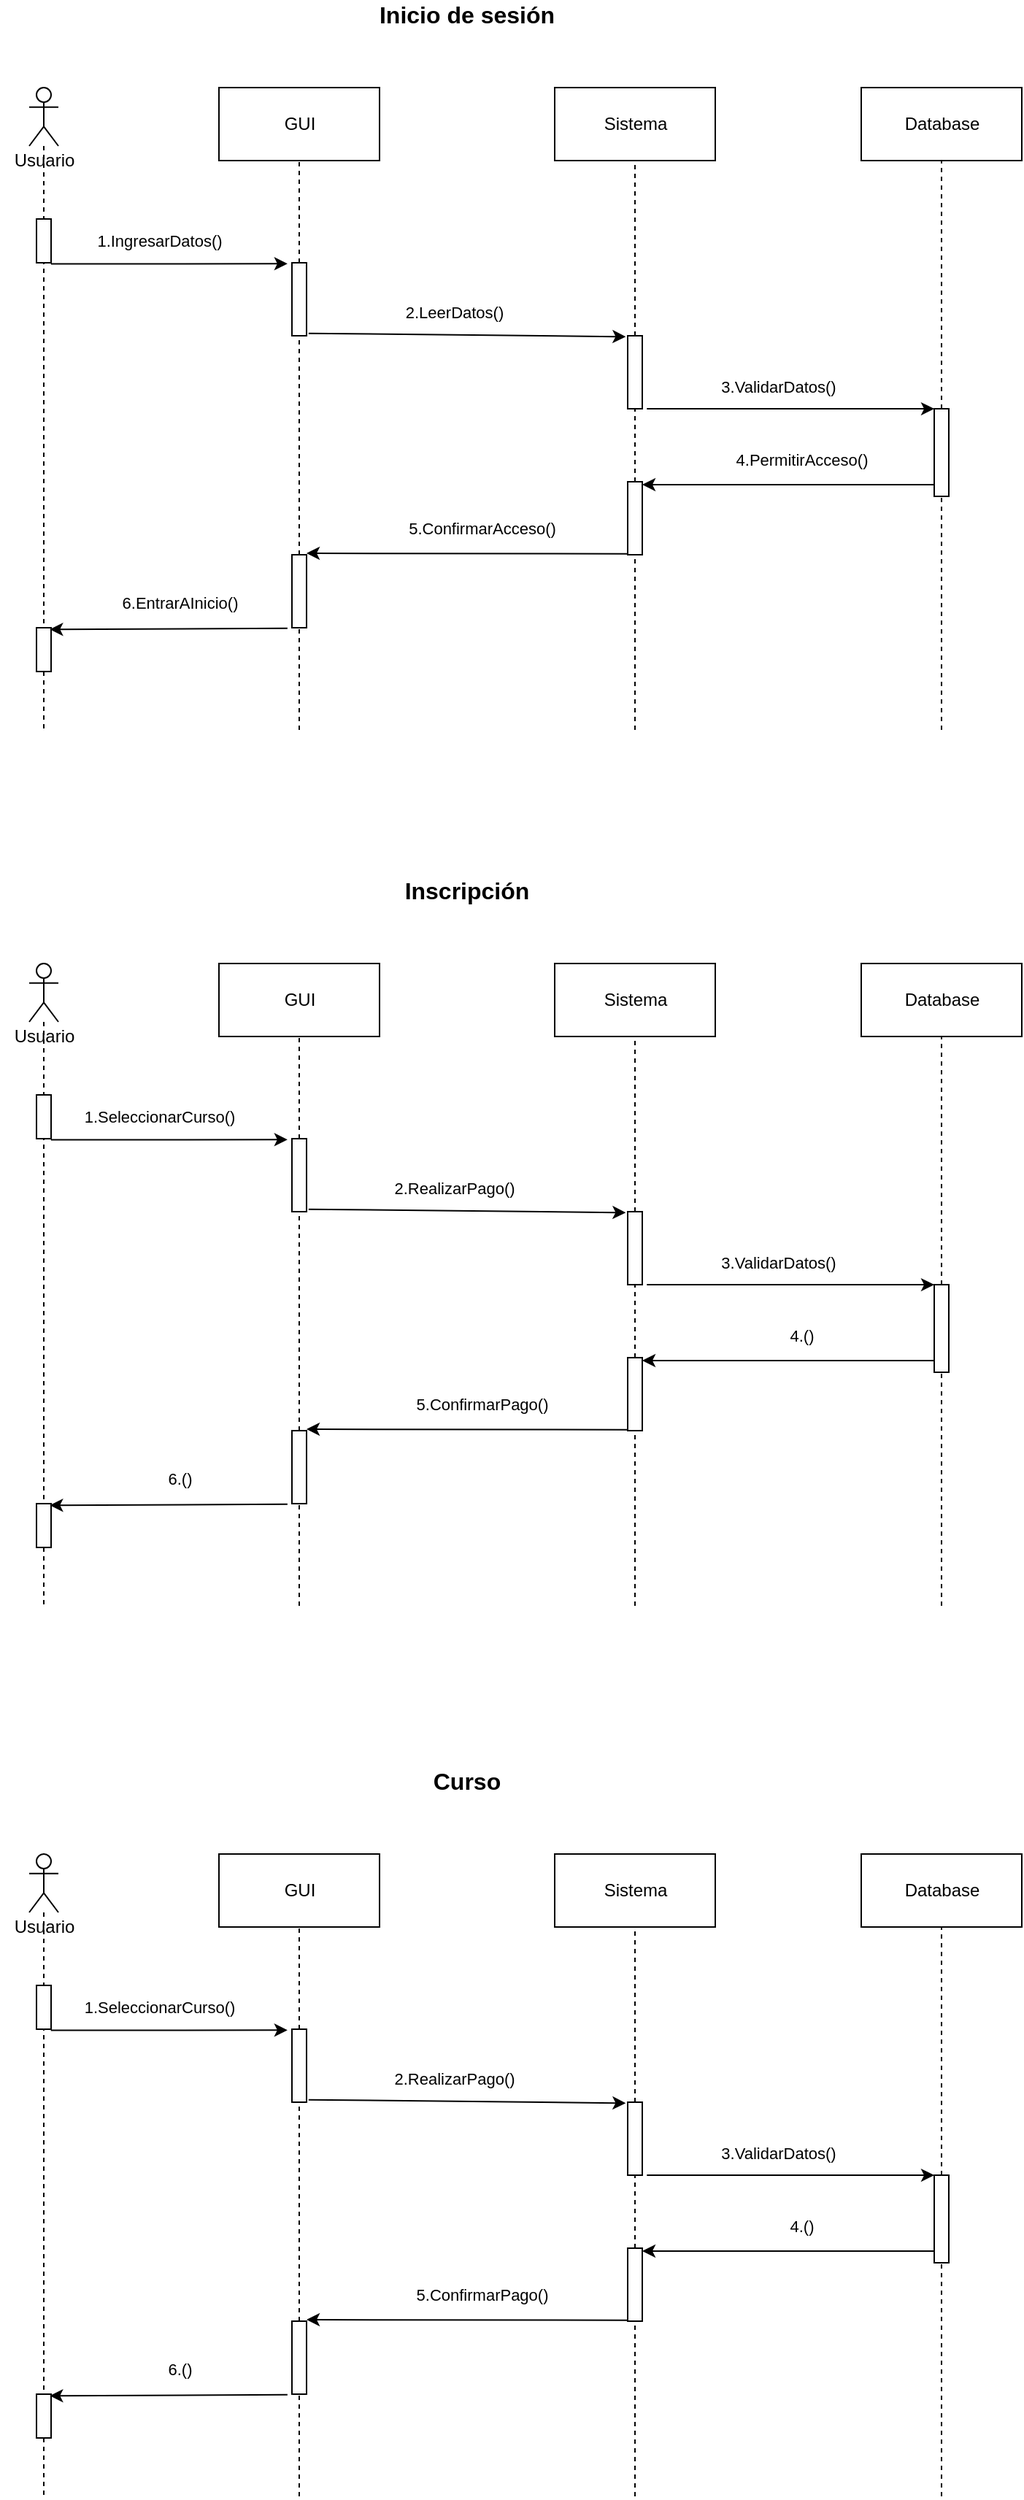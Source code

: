 <mxfile>
    <diagram id="BERVfS1ZayYzAFyWZkOe" name="Página-1">
        <mxGraphModel dx="771" dy="552" grid="1" gridSize="10" guides="1" tooltips="1" connect="1" arrows="1" fold="1" page="1" pageScale="1" pageWidth="1100" pageHeight="3000" math="0" shadow="0">
            <root>
                <mxCell id="0"/>
                <mxCell id="1" parent="0"/>
                <mxCell id="2" value="" style="shape=umlLifeline;participant=umlActor;perimeter=lifelinePerimeter;whiteSpace=wrap;html=1;container=1;collapsible=0;recursiveResize=0;verticalAlign=top;spacingTop=36;outlineConnect=0;" vertex="1" parent="1">
                    <mxGeometry x="220" y="160" width="20" height="440" as="geometry"/>
                </mxCell>
                <mxCell id="3" value="" style="html=1;points=[];perimeter=orthogonalPerimeter;" vertex="1" parent="2">
                    <mxGeometry x="5" y="90" width="10" height="30" as="geometry"/>
                </mxCell>
                <mxCell id="48" value="" style="html=1;points=[];perimeter=orthogonalPerimeter;" vertex="1" parent="2">
                    <mxGeometry x="5" y="370" width="10" height="30" as="geometry"/>
                </mxCell>
                <mxCell id="4" value="Usuario" style="text;html=1;align=center;verticalAlign=middle;resizable=0;points=[];autosize=1;" vertex="1" parent="1">
                    <mxGeometry x="200" y="200" width="60" height="20" as="geometry"/>
                </mxCell>
                <mxCell id="5" value="GUI" style="html=1;" vertex="1" parent="1">
                    <mxGeometry x="350" y="160" width="110" height="50" as="geometry"/>
                </mxCell>
                <mxCell id="7" value="" style="endArrow=none;html=1;entryX=0.5;entryY=1;entryDx=0;entryDy=0;dashed=1;" edge="1" parent="1" source="9" target="5">
                    <mxGeometry width="50" height="50" relative="1" as="geometry">
                        <mxPoint x="405" y="530" as="sourcePoint"/>
                        <mxPoint x="420" y="250" as="targetPoint"/>
                    </mxGeometry>
                </mxCell>
                <mxCell id="9" value="" style="html=1;points=[];perimeter=orthogonalPerimeter;" vertex="1" parent="1">
                    <mxGeometry x="400" y="280" width="10" height="50" as="geometry"/>
                </mxCell>
                <mxCell id="13" value="" style="endArrow=none;html=1;entryX=0.5;entryY=1;entryDx=0;entryDy=0;dashed=1;" edge="1" parent="1" source="43" target="9">
                    <mxGeometry width="50" height="50" relative="1" as="geometry">
                        <mxPoint x="405" y="600" as="sourcePoint"/>
                        <mxPoint x="405" y="210.0" as="targetPoint"/>
                    </mxGeometry>
                </mxCell>
                <mxCell id="14" value="" style="endArrow=classic;html=1;entryX=-0.307;entryY=0.013;entryDx=0;entryDy=0;entryPerimeter=0;exitX=0.986;exitY=1.025;exitDx=0;exitDy=0;exitPerimeter=0;" edge="1" parent="1" source="3" target="9">
                    <mxGeometry width="50" height="50" relative="1" as="geometry">
                        <mxPoint x="310" y="320" as="sourcePoint"/>
                        <mxPoint x="360" y="270" as="targetPoint"/>
                    </mxGeometry>
                </mxCell>
                <mxCell id="15" value="1.IngresarDatos()" style="edgeLabel;html=1;align=center;verticalAlign=middle;resizable=0;points=[];" vertex="1" connectable="0" parent="14">
                    <mxGeometry x="-0.089" y="-1" relative="1" as="geometry">
                        <mxPoint y="-16.76" as="offset"/>
                    </mxGeometry>
                </mxCell>
                <mxCell id="17" value="&lt;b&gt;&lt;font style=&quot;font-size: 16px&quot;&gt;Inicio de sesión&lt;/font&gt;&lt;/b&gt;" style="text;html=1;strokeColor=none;fillColor=none;align=center;verticalAlign=middle;whiteSpace=wrap;rounded=0;" vertex="1" parent="1">
                    <mxGeometry x="450" y="100" width="140" height="20" as="geometry"/>
                </mxCell>
                <mxCell id="18" value="Sistema" style="html=1;" vertex="1" parent="1">
                    <mxGeometry x="580" y="160" width="110" height="50" as="geometry"/>
                </mxCell>
                <mxCell id="19" value="Database" style="html=1;" vertex="1" parent="1">
                    <mxGeometry x="790" y="160" width="110" height="50" as="geometry"/>
                </mxCell>
                <mxCell id="22" value="" style="endArrow=classic;html=1;exitX=1.141;exitY=0.967;exitDx=0;exitDy=0;exitPerimeter=0;entryX=-0.134;entryY=0.013;entryDx=0;entryDy=0;entryPerimeter=0;" edge="1" parent="1" source="9" target="30">
                    <mxGeometry width="50" height="50" relative="1" as="geometry">
                        <mxPoint x="427.93" y="350" as="sourcePoint"/>
                        <mxPoint x="620" y="320" as="targetPoint"/>
                    </mxGeometry>
                </mxCell>
                <mxCell id="23" value="2.LeerDatos()" style="edgeLabel;html=1;align=center;verticalAlign=middle;resizable=0;points=[];" vertex="1" connectable="0" parent="22">
                    <mxGeometry x="-0.089" y="-1" relative="1" as="geometry">
                        <mxPoint y="-16.76" as="offset"/>
                    </mxGeometry>
                </mxCell>
                <mxCell id="29" value="" style="endArrow=none;html=1;dashed=1;entryX=0.5;entryY=1;entryDx=0;entryDy=0;" edge="1" parent="1" source="30" target="18">
                    <mxGeometry width="50" height="50" relative="1" as="geometry">
                        <mxPoint x="635" y="550" as="sourcePoint"/>
                        <mxPoint x="670" y="350" as="targetPoint"/>
                    </mxGeometry>
                </mxCell>
                <mxCell id="30" value="" style="html=1;points=[];perimeter=orthogonalPerimeter;" vertex="1" parent="1">
                    <mxGeometry x="630" y="330" width="10" height="50" as="geometry"/>
                </mxCell>
                <mxCell id="31" value="" style="endArrow=none;html=1;dashed=1;entryX=0.5;entryY=1;entryDx=0;entryDy=0;" edge="1" parent="1" source="37" target="30">
                    <mxGeometry width="50" height="50" relative="1" as="geometry">
                        <mxPoint x="635" y="550" as="sourcePoint"/>
                        <mxPoint x="635" y="210.0" as="targetPoint"/>
                    </mxGeometry>
                </mxCell>
                <mxCell id="32" value="" style="endArrow=none;html=1;dashed=1;entryX=0.5;entryY=1;entryDx=0;entryDy=0;" edge="1" parent="1" source="33" target="19">
                    <mxGeometry width="50" height="50" relative="1" as="geometry">
                        <mxPoint x="850" y="550" as="sourcePoint"/>
                        <mxPoint x="844.66" y="230.0" as="targetPoint"/>
                    </mxGeometry>
                </mxCell>
                <mxCell id="33" value="" style="html=1;points=[];perimeter=orthogonalPerimeter;" vertex="1" parent="1">
                    <mxGeometry x="840" y="380" width="10" height="60" as="geometry"/>
                </mxCell>
                <mxCell id="34" value="" style="endArrow=none;html=1;dashed=1;entryX=0.5;entryY=1;entryDx=0;entryDy=0;" edge="1" parent="1" target="33">
                    <mxGeometry width="50" height="50" relative="1" as="geometry">
                        <mxPoint x="845" y="600" as="sourcePoint"/>
                        <mxPoint x="845" y="210.0" as="targetPoint"/>
                    </mxGeometry>
                </mxCell>
                <mxCell id="35" value="" style="endArrow=classic;html=1;exitX=1.314;exitY=1.001;exitDx=0;exitDy=0;exitPerimeter=0;entryX=0;entryY=0.001;entryDx=0;entryDy=0;entryPerimeter=0;" edge="1" parent="1" source="30" target="33">
                    <mxGeometry width="50" height="50" relative="1" as="geometry">
                        <mxPoint x="650.0" y="377.7" as="sourcePoint"/>
                        <mxPoint x="800" y="390" as="targetPoint"/>
                    </mxGeometry>
                </mxCell>
                <mxCell id="36" value="3.ValidarDatos()" style="edgeLabel;html=1;align=center;verticalAlign=middle;resizable=0;points=[];" vertex="1" connectable="0" parent="35">
                    <mxGeometry x="-0.089" y="-1" relative="1" as="geometry">
                        <mxPoint y="-16.76" as="offset"/>
                    </mxGeometry>
                </mxCell>
                <mxCell id="40" value="" style="endArrow=classic;html=1;entryX=1;entryY=0.04;entryDx=0;entryDy=0;entryPerimeter=0;exitX=0;exitY=0.867;exitDx=0;exitDy=0;exitPerimeter=0;" edge="1" parent="1" source="33" target="37">
                    <mxGeometry width="50" height="50" relative="1" as="geometry">
                        <mxPoint x="820" y="440" as="sourcePoint"/>
                        <mxPoint x="720" y="432" as="targetPoint"/>
                    </mxGeometry>
                </mxCell>
                <mxCell id="41" value="4.PermitirAcceso()" style="edgeLabel;html=1;align=center;verticalAlign=middle;resizable=0;points=[];" vertex="1" connectable="0" parent="40">
                    <mxGeometry x="-0.089" y="-1" relative="1" as="geometry">
                        <mxPoint y="-16.76" as="offset"/>
                    </mxGeometry>
                </mxCell>
                <mxCell id="37" value="" style="html=1;points=[];perimeter=orthogonalPerimeter;" vertex="1" parent="1">
                    <mxGeometry x="630" y="430" width="10" height="50" as="geometry"/>
                </mxCell>
                <mxCell id="42" value="" style="endArrow=none;html=1;dashed=1;entryX=0.5;entryY=1;entryDx=0;entryDy=0;" edge="1" parent="1" target="37">
                    <mxGeometry width="50" height="50" relative="1" as="geometry">
                        <mxPoint x="635" y="600" as="sourcePoint"/>
                        <mxPoint x="635" y="380.0" as="targetPoint"/>
                    </mxGeometry>
                </mxCell>
                <mxCell id="43" value="" style="html=1;points=[];perimeter=orthogonalPerimeter;" vertex="1" parent="1">
                    <mxGeometry x="400" y="480" width="10" height="50" as="geometry"/>
                </mxCell>
                <mxCell id="45" value="" style="endArrow=none;html=1;entryX=0.5;entryY=1;entryDx=0;entryDy=0;dashed=1;" edge="1" parent="1" target="43">
                    <mxGeometry width="50" height="50" relative="1" as="geometry">
                        <mxPoint x="405" y="600" as="sourcePoint"/>
                        <mxPoint x="405" y="330.0" as="targetPoint"/>
                    </mxGeometry>
                </mxCell>
                <mxCell id="46" value="" style="endArrow=classic;html=1;exitX=0;exitY=0.867;exitDx=0;exitDy=0;exitPerimeter=0;" edge="1" parent="1">
                    <mxGeometry width="50" height="50" relative="1" as="geometry">
                        <mxPoint x="630" y="479.33" as="sourcePoint"/>
                        <mxPoint x="410" y="479" as="targetPoint"/>
                    </mxGeometry>
                </mxCell>
                <mxCell id="47" value="5.ConfirmarAcceso()" style="edgeLabel;html=1;align=center;verticalAlign=middle;resizable=0;points=[];" vertex="1" connectable="0" parent="46">
                    <mxGeometry x="-0.089" y="-1" relative="1" as="geometry">
                        <mxPoint y="-16.76" as="offset"/>
                    </mxGeometry>
                </mxCell>
                <mxCell id="49" value="" style="endArrow=classic;html=1;exitX=-0.307;exitY=1.008;exitDx=0;exitDy=0;exitPerimeter=0;entryX=0.917;entryY=0.037;entryDx=0;entryDy=0;entryPerimeter=0;" edge="1" parent="1" source="43" target="48">
                    <mxGeometry width="50" height="50" relative="1" as="geometry">
                        <mxPoint x="380" y="529.31" as="sourcePoint"/>
                        <mxPoint x="260" y="529.31" as="targetPoint"/>
                    </mxGeometry>
                </mxCell>
                <mxCell id="50" value="6.EntrarAInicio()" style="edgeLabel;html=1;align=center;verticalAlign=middle;resizable=0;points=[];" vertex="1" connectable="0" parent="49">
                    <mxGeometry x="-0.089" y="-1" relative="1" as="geometry">
                        <mxPoint y="-16.76" as="offset"/>
                    </mxGeometry>
                </mxCell>
                <mxCell id="51" value="" style="shape=umlLifeline;participant=umlActor;perimeter=lifelinePerimeter;whiteSpace=wrap;html=1;container=1;collapsible=0;recursiveResize=0;verticalAlign=top;spacingTop=36;outlineConnect=0;" vertex="1" parent="1">
                    <mxGeometry x="220" y="760" width="20" height="440" as="geometry"/>
                </mxCell>
                <mxCell id="52" value="" style="html=1;points=[];perimeter=orthogonalPerimeter;" vertex="1" parent="51">
                    <mxGeometry x="5" y="90" width="10" height="30" as="geometry"/>
                </mxCell>
                <mxCell id="53" value="" style="html=1;points=[];perimeter=orthogonalPerimeter;" vertex="1" parent="51">
                    <mxGeometry x="5" y="370" width="10" height="30" as="geometry"/>
                </mxCell>
                <mxCell id="54" value="Usuario" style="text;html=1;align=center;verticalAlign=middle;resizable=0;points=[];autosize=1;" vertex="1" parent="1">
                    <mxGeometry x="200" y="800" width="60" height="20" as="geometry"/>
                </mxCell>
                <mxCell id="55" value="GUI" style="html=1;" vertex="1" parent="1">
                    <mxGeometry x="350" y="760" width="110" height="50" as="geometry"/>
                </mxCell>
                <mxCell id="56" value="" style="endArrow=none;html=1;entryX=0.5;entryY=1;entryDx=0;entryDy=0;dashed=1;" edge="1" parent="1" source="57" target="55">
                    <mxGeometry width="50" height="50" relative="1" as="geometry">
                        <mxPoint x="405" y="1130" as="sourcePoint"/>
                        <mxPoint x="420" y="850" as="targetPoint"/>
                    </mxGeometry>
                </mxCell>
                <mxCell id="57" value="" style="html=1;points=[];perimeter=orthogonalPerimeter;" vertex="1" parent="1">
                    <mxGeometry x="400" y="880" width="10" height="50" as="geometry"/>
                </mxCell>
                <mxCell id="58" value="" style="endArrow=none;html=1;entryX=0.5;entryY=1;entryDx=0;entryDy=0;dashed=1;" edge="1" parent="1" source="78" target="57">
                    <mxGeometry width="50" height="50" relative="1" as="geometry">
                        <mxPoint x="405" y="1200" as="sourcePoint"/>
                        <mxPoint x="405" y="810.0" as="targetPoint"/>
                    </mxGeometry>
                </mxCell>
                <mxCell id="59" value="" style="endArrow=classic;html=1;entryX=-0.307;entryY=0.013;entryDx=0;entryDy=0;entryPerimeter=0;exitX=0.986;exitY=1.025;exitDx=0;exitDy=0;exitPerimeter=0;" edge="1" parent="1" source="52" target="57">
                    <mxGeometry width="50" height="50" relative="1" as="geometry">
                        <mxPoint x="310" y="920" as="sourcePoint"/>
                        <mxPoint x="360" y="870" as="targetPoint"/>
                    </mxGeometry>
                </mxCell>
                <mxCell id="60" value="1.SeleccionarCurso()" style="edgeLabel;html=1;align=center;verticalAlign=middle;resizable=0;points=[];" vertex="1" connectable="0" parent="59">
                    <mxGeometry x="-0.089" y="-1" relative="1" as="geometry">
                        <mxPoint y="-16.76" as="offset"/>
                    </mxGeometry>
                </mxCell>
                <mxCell id="61" value="&lt;b&gt;&lt;font style=&quot;font-size: 16px&quot;&gt;Inscripción&lt;/font&gt;&lt;/b&gt;" style="text;html=1;strokeColor=none;fillColor=none;align=center;verticalAlign=middle;whiteSpace=wrap;rounded=0;" vertex="1" parent="1">
                    <mxGeometry x="450" y="700" width="140" height="20" as="geometry"/>
                </mxCell>
                <mxCell id="62" value="Sistema" style="html=1;" vertex="1" parent="1">
                    <mxGeometry x="580" y="760" width="110" height="50" as="geometry"/>
                </mxCell>
                <mxCell id="63" value="Database" style="html=1;" vertex="1" parent="1">
                    <mxGeometry x="790" y="760" width="110" height="50" as="geometry"/>
                </mxCell>
                <mxCell id="64" value="" style="endArrow=classic;html=1;exitX=1.141;exitY=0.967;exitDx=0;exitDy=0;exitPerimeter=0;entryX=-0.134;entryY=0.013;entryDx=0;entryDy=0;entryPerimeter=0;" edge="1" parent="1" source="57" target="67">
                    <mxGeometry width="50" height="50" relative="1" as="geometry">
                        <mxPoint x="427.93" y="950" as="sourcePoint"/>
                        <mxPoint x="620" y="920" as="targetPoint"/>
                    </mxGeometry>
                </mxCell>
                <mxCell id="65" value="2.RealizarPago()" style="edgeLabel;html=1;align=center;verticalAlign=middle;resizable=0;points=[];" vertex="1" connectable="0" parent="64">
                    <mxGeometry x="-0.089" y="-1" relative="1" as="geometry">
                        <mxPoint y="-16.76" as="offset"/>
                    </mxGeometry>
                </mxCell>
                <mxCell id="66" value="" style="endArrow=none;html=1;dashed=1;entryX=0.5;entryY=1;entryDx=0;entryDy=0;" edge="1" parent="1" source="67" target="62">
                    <mxGeometry width="50" height="50" relative="1" as="geometry">
                        <mxPoint x="635" y="1150" as="sourcePoint"/>
                        <mxPoint x="670" y="950" as="targetPoint"/>
                    </mxGeometry>
                </mxCell>
                <mxCell id="67" value="" style="html=1;points=[];perimeter=orthogonalPerimeter;" vertex="1" parent="1">
                    <mxGeometry x="630" y="930" width="10" height="50" as="geometry"/>
                </mxCell>
                <mxCell id="68" value="" style="endArrow=none;html=1;dashed=1;entryX=0.5;entryY=1;entryDx=0;entryDy=0;" edge="1" parent="1" source="76" target="67">
                    <mxGeometry width="50" height="50" relative="1" as="geometry">
                        <mxPoint x="635" y="1150" as="sourcePoint"/>
                        <mxPoint x="635" y="810.0" as="targetPoint"/>
                    </mxGeometry>
                </mxCell>
                <mxCell id="69" value="" style="endArrow=none;html=1;dashed=1;entryX=0.5;entryY=1;entryDx=0;entryDy=0;" edge="1" parent="1" source="70" target="63">
                    <mxGeometry width="50" height="50" relative="1" as="geometry">
                        <mxPoint x="850" y="1150" as="sourcePoint"/>
                        <mxPoint x="844.66" y="830.0" as="targetPoint"/>
                    </mxGeometry>
                </mxCell>
                <mxCell id="70" value="" style="html=1;points=[];perimeter=orthogonalPerimeter;" vertex="1" parent="1">
                    <mxGeometry x="840" y="980" width="10" height="60" as="geometry"/>
                </mxCell>
                <mxCell id="71" value="" style="endArrow=none;html=1;dashed=1;entryX=0.5;entryY=1;entryDx=0;entryDy=0;" edge="1" parent="1" target="70">
                    <mxGeometry width="50" height="50" relative="1" as="geometry">
                        <mxPoint x="845" y="1200" as="sourcePoint"/>
                        <mxPoint x="845" y="810.0" as="targetPoint"/>
                    </mxGeometry>
                </mxCell>
                <mxCell id="72" value="" style="endArrow=classic;html=1;exitX=1.314;exitY=1.001;exitDx=0;exitDy=0;exitPerimeter=0;entryX=0;entryY=0.001;entryDx=0;entryDy=0;entryPerimeter=0;" edge="1" parent="1" source="67" target="70">
                    <mxGeometry width="50" height="50" relative="1" as="geometry">
                        <mxPoint x="650.0" y="977.7" as="sourcePoint"/>
                        <mxPoint x="800" y="990" as="targetPoint"/>
                    </mxGeometry>
                </mxCell>
                <mxCell id="73" value="3.ValidarDatos()" style="edgeLabel;html=1;align=center;verticalAlign=middle;resizable=0;points=[];" vertex="1" connectable="0" parent="72">
                    <mxGeometry x="-0.089" y="-1" relative="1" as="geometry">
                        <mxPoint y="-16.76" as="offset"/>
                    </mxGeometry>
                </mxCell>
                <mxCell id="74" value="" style="endArrow=classic;html=1;entryX=1;entryY=0.04;entryDx=0;entryDy=0;entryPerimeter=0;exitX=0;exitY=0.867;exitDx=0;exitDy=0;exitPerimeter=0;" edge="1" parent="1" source="70" target="76">
                    <mxGeometry width="50" height="50" relative="1" as="geometry">
                        <mxPoint x="820" y="1040" as="sourcePoint"/>
                        <mxPoint x="720" y="1032" as="targetPoint"/>
                    </mxGeometry>
                </mxCell>
                <mxCell id="75" value="4.()" style="edgeLabel;html=1;align=center;verticalAlign=middle;resizable=0;points=[];" vertex="1" connectable="0" parent="74">
                    <mxGeometry x="-0.089" y="-1" relative="1" as="geometry">
                        <mxPoint y="-16.76" as="offset"/>
                    </mxGeometry>
                </mxCell>
                <mxCell id="76" value="" style="html=1;points=[];perimeter=orthogonalPerimeter;" vertex="1" parent="1">
                    <mxGeometry x="630" y="1030" width="10" height="50" as="geometry"/>
                </mxCell>
                <mxCell id="77" value="" style="endArrow=none;html=1;dashed=1;entryX=0.5;entryY=1;entryDx=0;entryDy=0;" edge="1" parent="1" target="76">
                    <mxGeometry width="50" height="50" relative="1" as="geometry">
                        <mxPoint x="635" y="1200" as="sourcePoint"/>
                        <mxPoint x="635" y="980.0" as="targetPoint"/>
                    </mxGeometry>
                </mxCell>
                <mxCell id="78" value="" style="html=1;points=[];perimeter=orthogonalPerimeter;" vertex="1" parent="1">
                    <mxGeometry x="400" y="1080" width="10" height="50" as="geometry"/>
                </mxCell>
                <mxCell id="79" value="" style="endArrow=none;html=1;entryX=0.5;entryY=1;entryDx=0;entryDy=0;dashed=1;" edge="1" parent="1" target="78">
                    <mxGeometry width="50" height="50" relative="1" as="geometry">
                        <mxPoint x="405" y="1200" as="sourcePoint"/>
                        <mxPoint x="405" y="930.0" as="targetPoint"/>
                    </mxGeometry>
                </mxCell>
                <mxCell id="80" value="" style="endArrow=classic;html=1;exitX=0;exitY=0.867;exitDx=0;exitDy=0;exitPerimeter=0;" edge="1" parent="1">
                    <mxGeometry width="50" height="50" relative="1" as="geometry">
                        <mxPoint x="630" y="1079.33" as="sourcePoint"/>
                        <mxPoint x="410" y="1079.0" as="targetPoint"/>
                    </mxGeometry>
                </mxCell>
                <mxCell id="81" value="5.ConfirmarPago()" style="edgeLabel;html=1;align=center;verticalAlign=middle;resizable=0;points=[];" vertex="1" connectable="0" parent="80">
                    <mxGeometry x="-0.089" y="-1" relative="1" as="geometry">
                        <mxPoint y="-16.76" as="offset"/>
                    </mxGeometry>
                </mxCell>
                <mxCell id="82" value="" style="endArrow=classic;html=1;exitX=-0.307;exitY=1.008;exitDx=0;exitDy=0;exitPerimeter=0;entryX=0.917;entryY=0.037;entryDx=0;entryDy=0;entryPerimeter=0;" edge="1" parent="1" source="78" target="53">
                    <mxGeometry width="50" height="50" relative="1" as="geometry">
                        <mxPoint x="380" y="1129.31" as="sourcePoint"/>
                        <mxPoint x="260" y="1129.31" as="targetPoint"/>
                    </mxGeometry>
                </mxCell>
                <mxCell id="83" value="6.()" style="edgeLabel;html=1;align=center;verticalAlign=middle;resizable=0;points=[];" vertex="1" connectable="0" parent="82">
                    <mxGeometry x="-0.089" y="-1" relative="1" as="geometry">
                        <mxPoint y="-16.76" as="offset"/>
                    </mxGeometry>
                </mxCell>
                <mxCell id="84" value="" style="shape=umlLifeline;participant=umlActor;perimeter=lifelinePerimeter;whiteSpace=wrap;html=1;container=1;collapsible=0;recursiveResize=0;verticalAlign=top;spacingTop=36;outlineConnect=0;" vertex="1" parent="1">
                    <mxGeometry x="220" y="1370" width="20" height="440" as="geometry"/>
                </mxCell>
                <mxCell id="85" value="" style="html=1;points=[];perimeter=orthogonalPerimeter;" vertex="1" parent="84">
                    <mxGeometry x="5" y="90" width="10" height="30" as="geometry"/>
                </mxCell>
                <mxCell id="86" value="" style="html=1;points=[];perimeter=orthogonalPerimeter;" vertex="1" parent="84">
                    <mxGeometry x="5" y="370" width="10" height="30" as="geometry"/>
                </mxCell>
                <mxCell id="87" value="Usuario" style="text;html=1;align=center;verticalAlign=middle;resizable=0;points=[];autosize=1;" vertex="1" parent="1">
                    <mxGeometry x="200" y="1410" width="60" height="20" as="geometry"/>
                </mxCell>
                <mxCell id="88" value="GUI" style="html=1;" vertex="1" parent="1">
                    <mxGeometry x="350" y="1370" width="110" height="50" as="geometry"/>
                </mxCell>
                <mxCell id="89" value="" style="endArrow=none;html=1;entryX=0.5;entryY=1;entryDx=0;entryDy=0;dashed=1;" edge="1" parent="1" source="90" target="88">
                    <mxGeometry width="50" height="50" relative="1" as="geometry">
                        <mxPoint x="405" y="1740" as="sourcePoint"/>
                        <mxPoint x="420" y="1460" as="targetPoint"/>
                    </mxGeometry>
                </mxCell>
                <mxCell id="90" value="" style="html=1;points=[];perimeter=orthogonalPerimeter;" vertex="1" parent="1">
                    <mxGeometry x="400" y="1490" width="10" height="50" as="geometry"/>
                </mxCell>
                <mxCell id="91" value="" style="endArrow=none;html=1;entryX=0.5;entryY=1;entryDx=0;entryDy=0;dashed=1;" edge="1" parent="1" source="111" target="90">
                    <mxGeometry width="50" height="50" relative="1" as="geometry">
                        <mxPoint x="405" y="1810" as="sourcePoint"/>
                        <mxPoint x="405" y="1420" as="targetPoint"/>
                    </mxGeometry>
                </mxCell>
                <mxCell id="92" value="" style="endArrow=classic;html=1;entryX=-0.307;entryY=0.013;entryDx=0;entryDy=0;entryPerimeter=0;exitX=0.986;exitY=1.025;exitDx=0;exitDy=0;exitPerimeter=0;" edge="1" parent="1" source="85" target="90">
                    <mxGeometry width="50" height="50" relative="1" as="geometry">
                        <mxPoint x="310" y="1530" as="sourcePoint"/>
                        <mxPoint x="360" y="1480" as="targetPoint"/>
                    </mxGeometry>
                </mxCell>
                <mxCell id="93" value="1.SeleccionarCurso()" style="edgeLabel;html=1;align=center;verticalAlign=middle;resizable=0;points=[];" vertex="1" connectable="0" parent="92">
                    <mxGeometry x="-0.089" y="-1" relative="1" as="geometry">
                        <mxPoint y="-16.76" as="offset"/>
                    </mxGeometry>
                </mxCell>
                <mxCell id="94" value="&lt;b&gt;&lt;font style=&quot;font-size: 16px&quot;&gt;Curso&lt;/font&gt;&lt;/b&gt;" style="text;html=1;strokeColor=none;fillColor=none;align=center;verticalAlign=middle;whiteSpace=wrap;rounded=0;" vertex="1" parent="1">
                    <mxGeometry x="450" y="1310" width="140" height="20" as="geometry"/>
                </mxCell>
                <mxCell id="95" value="Sistema" style="html=1;" vertex="1" parent="1">
                    <mxGeometry x="580" y="1370" width="110" height="50" as="geometry"/>
                </mxCell>
                <mxCell id="96" value="Database" style="html=1;" vertex="1" parent="1">
                    <mxGeometry x="790" y="1370" width="110" height="50" as="geometry"/>
                </mxCell>
                <mxCell id="97" value="" style="endArrow=classic;html=1;exitX=1.141;exitY=0.967;exitDx=0;exitDy=0;exitPerimeter=0;entryX=-0.134;entryY=0.013;entryDx=0;entryDy=0;entryPerimeter=0;" edge="1" parent="1" source="90" target="100">
                    <mxGeometry width="50" height="50" relative="1" as="geometry">
                        <mxPoint x="427.93" y="1560" as="sourcePoint"/>
                        <mxPoint x="620" y="1530" as="targetPoint"/>
                    </mxGeometry>
                </mxCell>
                <mxCell id="98" value="2.RealizarPago()" style="edgeLabel;html=1;align=center;verticalAlign=middle;resizable=0;points=[];" vertex="1" connectable="0" parent="97">
                    <mxGeometry x="-0.089" y="-1" relative="1" as="geometry">
                        <mxPoint y="-16.76" as="offset"/>
                    </mxGeometry>
                </mxCell>
                <mxCell id="99" value="" style="endArrow=none;html=1;dashed=1;entryX=0.5;entryY=1;entryDx=0;entryDy=0;" edge="1" parent="1" source="100" target="95">
                    <mxGeometry width="50" height="50" relative="1" as="geometry">
                        <mxPoint x="635" y="1760" as="sourcePoint"/>
                        <mxPoint x="670" y="1560" as="targetPoint"/>
                    </mxGeometry>
                </mxCell>
                <mxCell id="100" value="" style="html=1;points=[];perimeter=orthogonalPerimeter;" vertex="1" parent="1">
                    <mxGeometry x="630" y="1540" width="10" height="50" as="geometry"/>
                </mxCell>
                <mxCell id="101" value="" style="endArrow=none;html=1;dashed=1;entryX=0.5;entryY=1;entryDx=0;entryDy=0;" edge="1" parent="1" source="109" target="100">
                    <mxGeometry width="50" height="50" relative="1" as="geometry">
                        <mxPoint x="635" y="1760" as="sourcePoint"/>
                        <mxPoint x="635" y="1420" as="targetPoint"/>
                    </mxGeometry>
                </mxCell>
                <mxCell id="102" value="" style="endArrow=none;html=1;dashed=1;entryX=0.5;entryY=1;entryDx=0;entryDy=0;" edge="1" parent="1" source="103" target="96">
                    <mxGeometry width="50" height="50" relative="1" as="geometry">
                        <mxPoint x="850" y="1760" as="sourcePoint"/>
                        <mxPoint x="844.66" y="1440" as="targetPoint"/>
                    </mxGeometry>
                </mxCell>
                <mxCell id="103" value="" style="html=1;points=[];perimeter=orthogonalPerimeter;" vertex="1" parent="1">
                    <mxGeometry x="840" y="1590" width="10" height="60" as="geometry"/>
                </mxCell>
                <mxCell id="104" value="" style="endArrow=none;html=1;dashed=1;entryX=0.5;entryY=1;entryDx=0;entryDy=0;" edge="1" parent="1" target="103">
                    <mxGeometry width="50" height="50" relative="1" as="geometry">
                        <mxPoint x="845.0" y="1810.0" as="sourcePoint"/>
                        <mxPoint x="845" y="1420" as="targetPoint"/>
                    </mxGeometry>
                </mxCell>
                <mxCell id="105" value="" style="endArrow=classic;html=1;exitX=1.314;exitY=1.001;exitDx=0;exitDy=0;exitPerimeter=0;entryX=0;entryY=0.001;entryDx=0;entryDy=0;entryPerimeter=0;" edge="1" parent="1" source="100" target="103">
                    <mxGeometry width="50" height="50" relative="1" as="geometry">
                        <mxPoint x="650.0" y="1587.7" as="sourcePoint"/>
                        <mxPoint x="800" y="1600" as="targetPoint"/>
                    </mxGeometry>
                </mxCell>
                <mxCell id="106" value="3.ValidarDatos()" style="edgeLabel;html=1;align=center;verticalAlign=middle;resizable=0;points=[];" vertex="1" connectable="0" parent="105">
                    <mxGeometry x="-0.089" y="-1" relative="1" as="geometry">
                        <mxPoint y="-16.76" as="offset"/>
                    </mxGeometry>
                </mxCell>
                <mxCell id="107" value="" style="endArrow=classic;html=1;entryX=1;entryY=0.04;entryDx=0;entryDy=0;entryPerimeter=0;exitX=0;exitY=0.867;exitDx=0;exitDy=0;exitPerimeter=0;" edge="1" parent="1" source="103" target="109">
                    <mxGeometry width="50" height="50" relative="1" as="geometry">
                        <mxPoint x="820" y="1650" as="sourcePoint"/>
                        <mxPoint x="720" y="1642" as="targetPoint"/>
                    </mxGeometry>
                </mxCell>
                <mxCell id="108" value="4.()" style="edgeLabel;html=1;align=center;verticalAlign=middle;resizable=0;points=[];" vertex="1" connectable="0" parent="107">
                    <mxGeometry x="-0.089" y="-1" relative="1" as="geometry">
                        <mxPoint y="-16.76" as="offset"/>
                    </mxGeometry>
                </mxCell>
                <mxCell id="109" value="" style="html=1;points=[];perimeter=orthogonalPerimeter;" vertex="1" parent="1">
                    <mxGeometry x="630" y="1640" width="10" height="50" as="geometry"/>
                </mxCell>
                <mxCell id="110" value="" style="endArrow=none;html=1;dashed=1;entryX=0.5;entryY=1;entryDx=0;entryDy=0;" edge="1" parent="1" target="109">
                    <mxGeometry width="50" height="50" relative="1" as="geometry">
                        <mxPoint x="635" y="1810.0" as="sourcePoint"/>
                        <mxPoint x="635" y="1590" as="targetPoint"/>
                    </mxGeometry>
                </mxCell>
                <mxCell id="111" value="" style="html=1;points=[];perimeter=orthogonalPerimeter;" vertex="1" parent="1">
                    <mxGeometry x="400" y="1690" width="10" height="50" as="geometry"/>
                </mxCell>
                <mxCell id="112" value="" style="endArrow=none;html=1;entryX=0.5;entryY=1;entryDx=0;entryDy=0;dashed=1;" edge="1" parent="1" target="111">
                    <mxGeometry width="50" height="50" relative="1" as="geometry">
                        <mxPoint x="405" y="1810.0" as="sourcePoint"/>
                        <mxPoint x="405" y="1540" as="targetPoint"/>
                    </mxGeometry>
                </mxCell>
                <mxCell id="113" value="" style="endArrow=classic;html=1;exitX=0;exitY=0.867;exitDx=0;exitDy=0;exitPerimeter=0;" edge="1" parent="1">
                    <mxGeometry width="50" height="50" relative="1" as="geometry">
                        <mxPoint x="630" y="1689.33" as="sourcePoint"/>
                        <mxPoint x="410" y="1689.0" as="targetPoint"/>
                    </mxGeometry>
                </mxCell>
                <mxCell id="114" value="5.ConfirmarPago()" style="edgeLabel;html=1;align=center;verticalAlign=middle;resizable=0;points=[];" vertex="1" connectable="0" parent="113">
                    <mxGeometry x="-0.089" y="-1" relative="1" as="geometry">
                        <mxPoint y="-16.76" as="offset"/>
                    </mxGeometry>
                </mxCell>
                <mxCell id="115" value="" style="endArrow=classic;html=1;exitX=-0.307;exitY=1.008;exitDx=0;exitDy=0;exitPerimeter=0;entryX=0.917;entryY=0.037;entryDx=0;entryDy=0;entryPerimeter=0;" edge="1" parent="1" source="111" target="86">
                    <mxGeometry width="50" height="50" relative="1" as="geometry">
                        <mxPoint x="380" y="1739.31" as="sourcePoint"/>
                        <mxPoint x="260" y="1739.31" as="targetPoint"/>
                    </mxGeometry>
                </mxCell>
                <mxCell id="116" value="6.()" style="edgeLabel;html=1;align=center;verticalAlign=middle;resizable=0;points=[];" vertex="1" connectable="0" parent="115">
                    <mxGeometry x="-0.089" y="-1" relative="1" as="geometry">
                        <mxPoint y="-16.76" as="offset"/>
                    </mxGeometry>
                </mxCell>
            </root>
        </mxGraphModel>
    </diagram>
</mxfile>